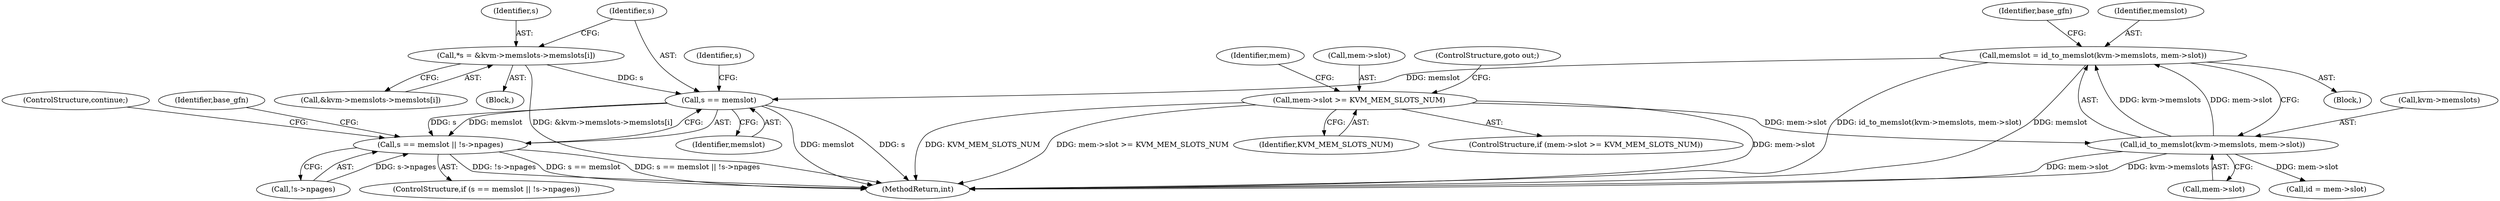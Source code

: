 digraph "0_linux_09ca8e1173bcb12e2a449698c9ae3b86a8a10195_0@pointer" {
"1000297" [label="(Call,s == memslot)"];
"1000285" [label="(Call,*s = &kvm->memslots->memslots[i])"];
"1000193" [label="(Call,memslot = id_to_memslot(kvm->memslots, mem->slot))"];
"1000195" [label="(Call,id_to_memslot(kvm->memslots, mem->slot))"];
"1000174" [label="(Call,mem->slot >= KVM_MEM_SLOTS_NUM)"];
"1000296" [label="(Call,s == memslot || !s->npages)"];
"1000302" [label="(Identifier,s)"];
"1000300" [label="(Call,!s->npages)"];
"1000237" [label="(Call,id = mem->slot)"];
"1000174" [label="(Call,mem->slot >= KVM_MEM_SLOTS_NUM)"];
"1000287" [label="(Call,&kvm->memslots->memslots[i])"];
"1000175" [label="(Call,mem->slot)"];
"1000617" [label="(MethodReturn,int)"];
"1000285" [label="(Call,*s = &kvm->memslots->memslots[i])"];
"1000298" [label="(Identifier,s)"];
"1000295" [label="(ControlStructure,if (s == memslot || !s->npages))"];
"1000199" [label="(Call,mem->slot)"];
"1000194" [label="(Identifier,memslot)"];
"1000310" [label="(Identifier,base_gfn)"];
"1000178" [label="(Identifier,KVM_MEM_SLOTS_NUM)"];
"1000173" [label="(ControlStructure,if (mem->slot >= KVM_MEM_SLOTS_NUM))"];
"1000195" [label="(Call,id_to_memslot(kvm->memslots, mem->slot))"];
"1000299" [label="(Identifier,memslot)"];
"1000296" [label="(Call,s == memslot || !s->npages)"];
"1000283" [label="(Block,)"];
"1000193" [label="(Call,memslot = id_to_memslot(kvm->memslots, mem->slot))"];
"1000297" [label="(Call,s == memslot)"];
"1000286" [label="(Identifier,s)"];
"1000118" [label="(Block,)"];
"1000304" [label="(ControlStructure,continue;)"];
"1000203" [label="(Identifier,base_gfn)"];
"1000196" [label="(Call,kvm->memslots)"];
"1000179" [label="(ControlStructure,goto out;)"];
"1000184" [label="(Identifier,mem)"];
"1000297" -> "1000296"  [label="AST: "];
"1000297" -> "1000299"  [label="CFG: "];
"1000298" -> "1000297"  [label="AST: "];
"1000299" -> "1000297"  [label="AST: "];
"1000302" -> "1000297"  [label="CFG: "];
"1000296" -> "1000297"  [label="CFG: "];
"1000297" -> "1000617"  [label="DDG: s"];
"1000297" -> "1000617"  [label="DDG: memslot"];
"1000297" -> "1000296"  [label="DDG: s"];
"1000297" -> "1000296"  [label="DDG: memslot"];
"1000285" -> "1000297"  [label="DDG: s"];
"1000193" -> "1000297"  [label="DDG: memslot"];
"1000285" -> "1000283"  [label="AST: "];
"1000285" -> "1000287"  [label="CFG: "];
"1000286" -> "1000285"  [label="AST: "];
"1000287" -> "1000285"  [label="AST: "];
"1000298" -> "1000285"  [label="CFG: "];
"1000285" -> "1000617"  [label="DDG: &kvm->memslots->memslots[i]"];
"1000193" -> "1000118"  [label="AST: "];
"1000193" -> "1000195"  [label="CFG: "];
"1000194" -> "1000193"  [label="AST: "];
"1000195" -> "1000193"  [label="AST: "];
"1000203" -> "1000193"  [label="CFG: "];
"1000193" -> "1000617"  [label="DDG: memslot"];
"1000193" -> "1000617"  [label="DDG: id_to_memslot(kvm->memslots, mem->slot)"];
"1000195" -> "1000193"  [label="DDG: kvm->memslots"];
"1000195" -> "1000193"  [label="DDG: mem->slot"];
"1000195" -> "1000199"  [label="CFG: "];
"1000196" -> "1000195"  [label="AST: "];
"1000199" -> "1000195"  [label="AST: "];
"1000195" -> "1000617"  [label="DDG: mem->slot"];
"1000195" -> "1000617"  [label="DDG: kvm->memslots"];
"1000174" -> "1000195"  [label="DDG: mem->slot"];
"1000195" -> "1000237"  [label="DDG: mem->slot"];
"1000174" -> "1000173"  [label="AST: "];
"1000174" -> "1000178"  [label="CFG: "];
"1000175" -> "1000174"  [label="AST: "];
"1000178" -> "1000174"  [label="AST: "];
"1000179" -> "1000174"  [label="CFG: "];
"1000184" -> "1000174"  [label="CFG: "];
"1000174" -> "1000617"  [label="DDG: KVM_MEM_SLOTS_NUM"];
"1000174" -> "1000617"  [label="DDG: mem->slot >= KVM_MEM_SLOTS_NUM"];
"1000174" -> "1000617"  [label="DDG: mem->slot"];
"1000296" -> "1000295"  [label="AST: "];
"1000296" -> "1000300"  [label="CFG: "];
"1000300" -> "1000296"  [label="AST: "];
"1000304" -> "1000296"  [label="CFG: "];
"1000310" -> "1000296"  [label="CFG: "];
"1000296" -> "1000617"  [label="DDG: s == memslot || !s->npages"];
"1000296" -> "1000617"  [label="DDG: !s->npages"];
"1000296" -> "1000617"  [label="DDG: s == memslot"];
"1000300" -> "1000296"  [label="DDG: s->npages"];
}
